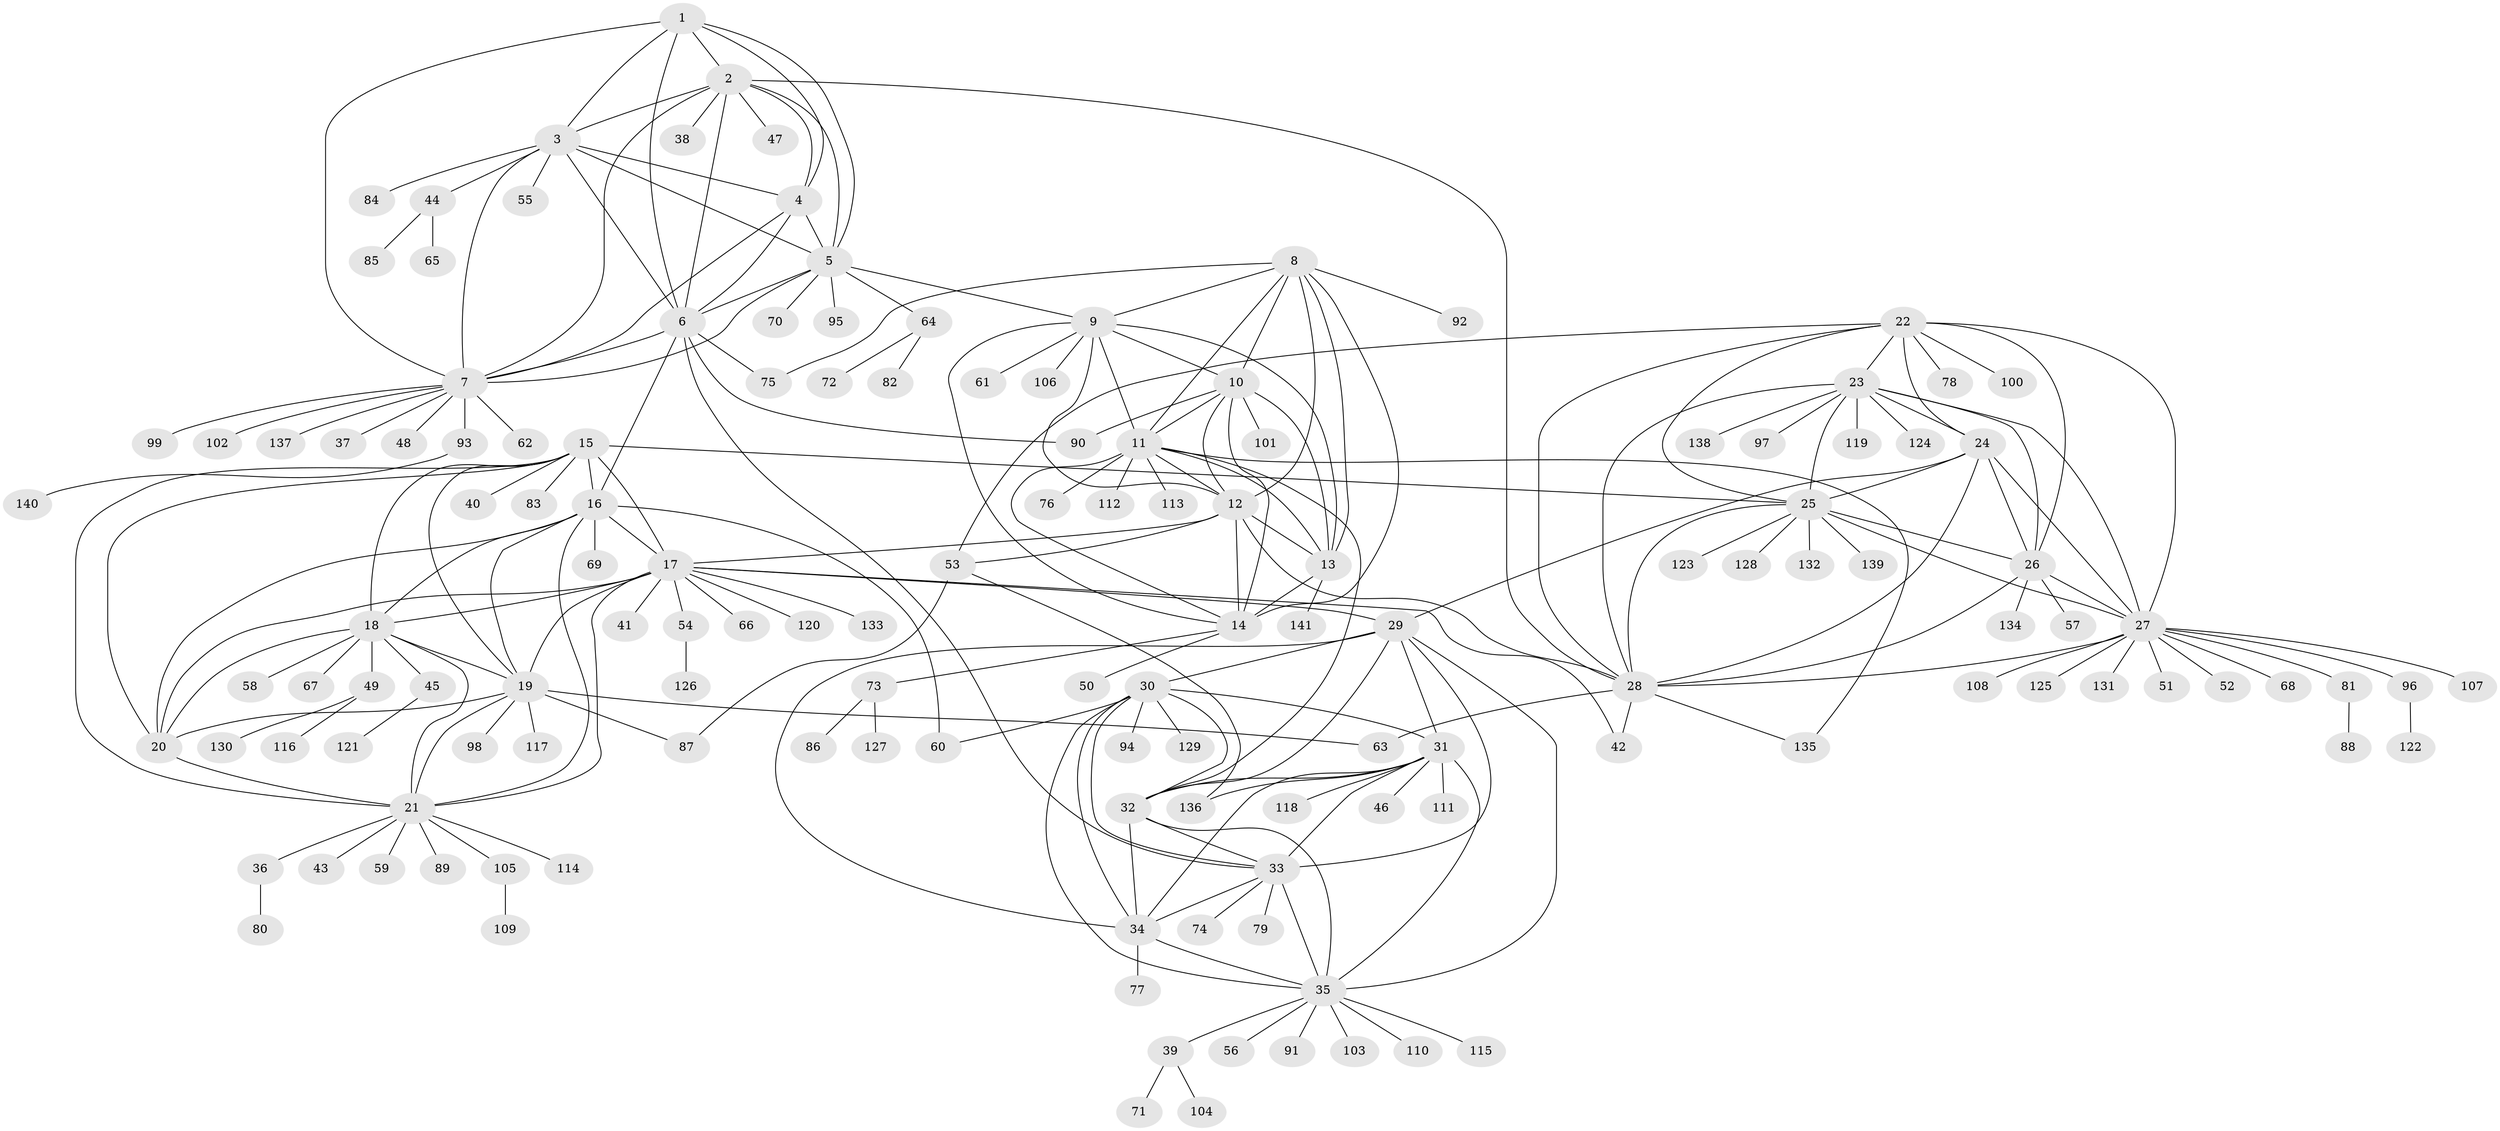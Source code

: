 // Generated by graph-tools (version 1.1) at 2025/37/03/09/25 02:37:28]
// undirected, 141 vertices, 230 edges
graph export_dot {
graph [start="1"]
  node [color=gray90,style=filled];
  1;
  2;
  3;
  4;
  5;
  6;
  7;
  8;
  9;
  10;
  11;
  12;
  13;
  14;
  15;
  16;
  17;
  18;
  19;
  20;
  21;
  22;
  23;
  24;
  25;
  26;
  27;
  28;
  29;
  30;
  31;
  32;
  33;
  34;
  35;
  36;
  37;
  38;
  39;
  40;
  41;
  42;
  43;
  44;
  45;
  46;
  47;
  48;
  49;
  50;
  51;
  52;
  53;
  54;
  55;
  56;
  57;
  58;
  59;
  60;
  61;
  62;
  63;
  64;
  65;
  66;
  67;
  68;
  69;
  70;
  71;
  72;
  73;
  74;
  75;
  76;
  77;
  78;
  79;
  80;
  81;
  82;
  83;
  84;
  85;
  86;
  87;
  88;
  89;
  90;
  91;
  92;
  93;
  94;
  95;
  96;
  97;
  98;
  99;
  100;
  101;
  102;
  103;
  104;
  105;
  106;
  107;
  108;
  109;
  110;
  111;
  112;
  113;
  114;
  115;
  116;
  117;
  118;
  119;
  120;
  121;
  122;
  123;
  124;
  125;
  126;
  127;
  128;
  129;
  130;
  131;
  132;
  133;
  134;
  135;
  136;
  137;
  138;
  139;
  140;
  141;
  1 -- 2;
  1 -- 3;
  1 -- 4;
  1 -- 5;
  1 -- 6;
  1 -- 7;
  2 -- 3;
  2 -- 4;
  2 -- 5;
  2 -- 6;
  2 -- 7;
  2 -- 28;
  2 -- 38;
  2 -- 47;
  3 -- 4;
  3 -- 5;
  3 -- 6;
  3 -- 7;
  3 -- 44;
  3 -- 55;
  3 -- 84;
  4 -- 5;
  4 -- 6;
  4 -- 7;
  5 -- 6;
  5 -- 7;
  5 -- 9;
  5 -- 64;
  5 -- 70;
  5 -- 95;
  6 -- 7;
  6 -- 16;
  6 -- 33;
  6 -- 75;
  6 -- 90;
  7 -- 37;
  7 -- 48;
  7 -- 62;
  7 -- 93;
  7 -- 99;
  7 -- 102;
  7 -- 137;
  8 -- 9;
  8 -- 10;
  8 -- 11;
  8 -- 12;
  8 -- 13;
  8 -- 14;
  8 -- 75;
  8 -- 92;
  9 -- 10;
  9 -- 11;
  9 -- 12;
  9 -- 13;
  9 -- 14;
  9 -- 61;
  9 -- 106;
  10 -- 11;
  10 -- 12;
  10 -- 13;
  10 -- 14;
  10 -- 90;
  10 -- 101;
  11 -- 12;
  11 -- 13;
  11 -- 14;
  11 -- 32;
  11 -- 76;
  11 -- 112;
  11 -- 113;
  11 -- 135;
  12 -- 13;
  12 -- 14;
  12 -- 17;
  12 -- 28;
  12 -- 53;
  13 -- 14;
  13 -- 141;
  14 -- 50;
  14 -- 73;
  15 -- 16;
  15 -- 17;
  15 -- 18;
  15 -- 19;
  15 -- 20;
  15 -- 21;
  15 -- 25;
  15 -- 40;
  15 -- 83;
  16 -- 17;
  16 -- 18;
  16 -- 19;
  16 -- 20;
  16 -- 21;
  16 -- 60;
  16 -- 69;
  17 -- 18;
  17 -- 19;
  17 -- 20;
  17 -- 21;
  17 -- 29;
  17 -- 41;
  17 -- 42;
  17 -- 54;
  17 -- 66;
  17 -- 120;
  17 -- 133;
  18 -- 19;
  18 -- 20;
  18 -- 21;
  18 -- 45;
  18 -- 49;
  18 -- 58;
  18 -- 67;
  19 -- 20;
  19 -- 21;
  19 -- 63;
  19 -- 87;
  19 -- 98;
  19 -- 117;
  20 -- 21;
  21 -- 36;
  21 -- 43;
  21 -- 59;
  21 -- 89;
  21 -- 105;
  21 -- 114;
  22 -- 23;
  22 -- 24;
  22 -- 25;
  22 -- 26;
  22 -- 27;
  22 -- 28;
  22 -- 53;
  22 -- 78;
  22 -- 100;
  23 -- 24;
  23 -- 25;
  23 -- 26;
  23 -- 27;
  23 -- 28;
  23 -- 97;
  23 -- 119;
  23 -- 124;
  23 -- 138;
  24 -- 25;
  24 -- 26;
  24 -- 27;
  24 -- 28;
  24 -- 29;
  25 -- 26;
  25 -- 27;
  25 -- 28;
  25 -- 123;
  25 -- 128;
  25 -- 132;
  25 -- 139;
  26 -- 27;
  26 -- 28;
  26 -- 57;
  26 -- 134;
  27 -- 28;
  27 -- 51;
  27 -- 52;
  27 -- 68;
  27 -- 81;
  27 -- 96;
  27 -- 107;
  27 -- 108;
  27 -- 125;
  27 -- 131;
  28 -- 42;
  28 -- 63;
  28 -- 135;
  29 -- 30;
  29 -- 31;
  29 -- 32;
  29 -- 33;
  29 -- 34;
  29 -- 35;
  30 -- 31;
  30 -- 32;
  30 -- 33;
  30 -- 34;
  30 -- 35;
  30 -- 60;
  30 -- 94;
  30 -- 129;
  31 -- 32;
  31 -- 33;
  31 -- 34;
  31 -- 35;
  31 -- 46;
  31 -- 111;
  31 -- 118;
  31 -- 136;
  32 -- 33;
  32 -- 34;
  32 -- 35;
  33 -- 34;
  33 -- 35;
  33 -- 74;
  33 -- 79;
  34 -- 35;
  34 -- 77;
  35 -- 39;
  35 -- 56;
  35 -- 91;
  35 -- 103;
  35 -- 110;
  35 -- 115;
  36 -- 80;
  39 -- 71;
  39 -- 104;
  44 -- 65;
  44 -- 85;
  45 -- 121;
  49 -- 116;
  49 -- 130;
  53 -- 87;
  53 -- 136;
  54 -- 126;
  64 -- 72;
  64 -- 82;
  73 -- 86;
  73 -- 127;
  81 -- 88;
  93 -- 140;
  96 -- 122;
  105 -- 109;
}
